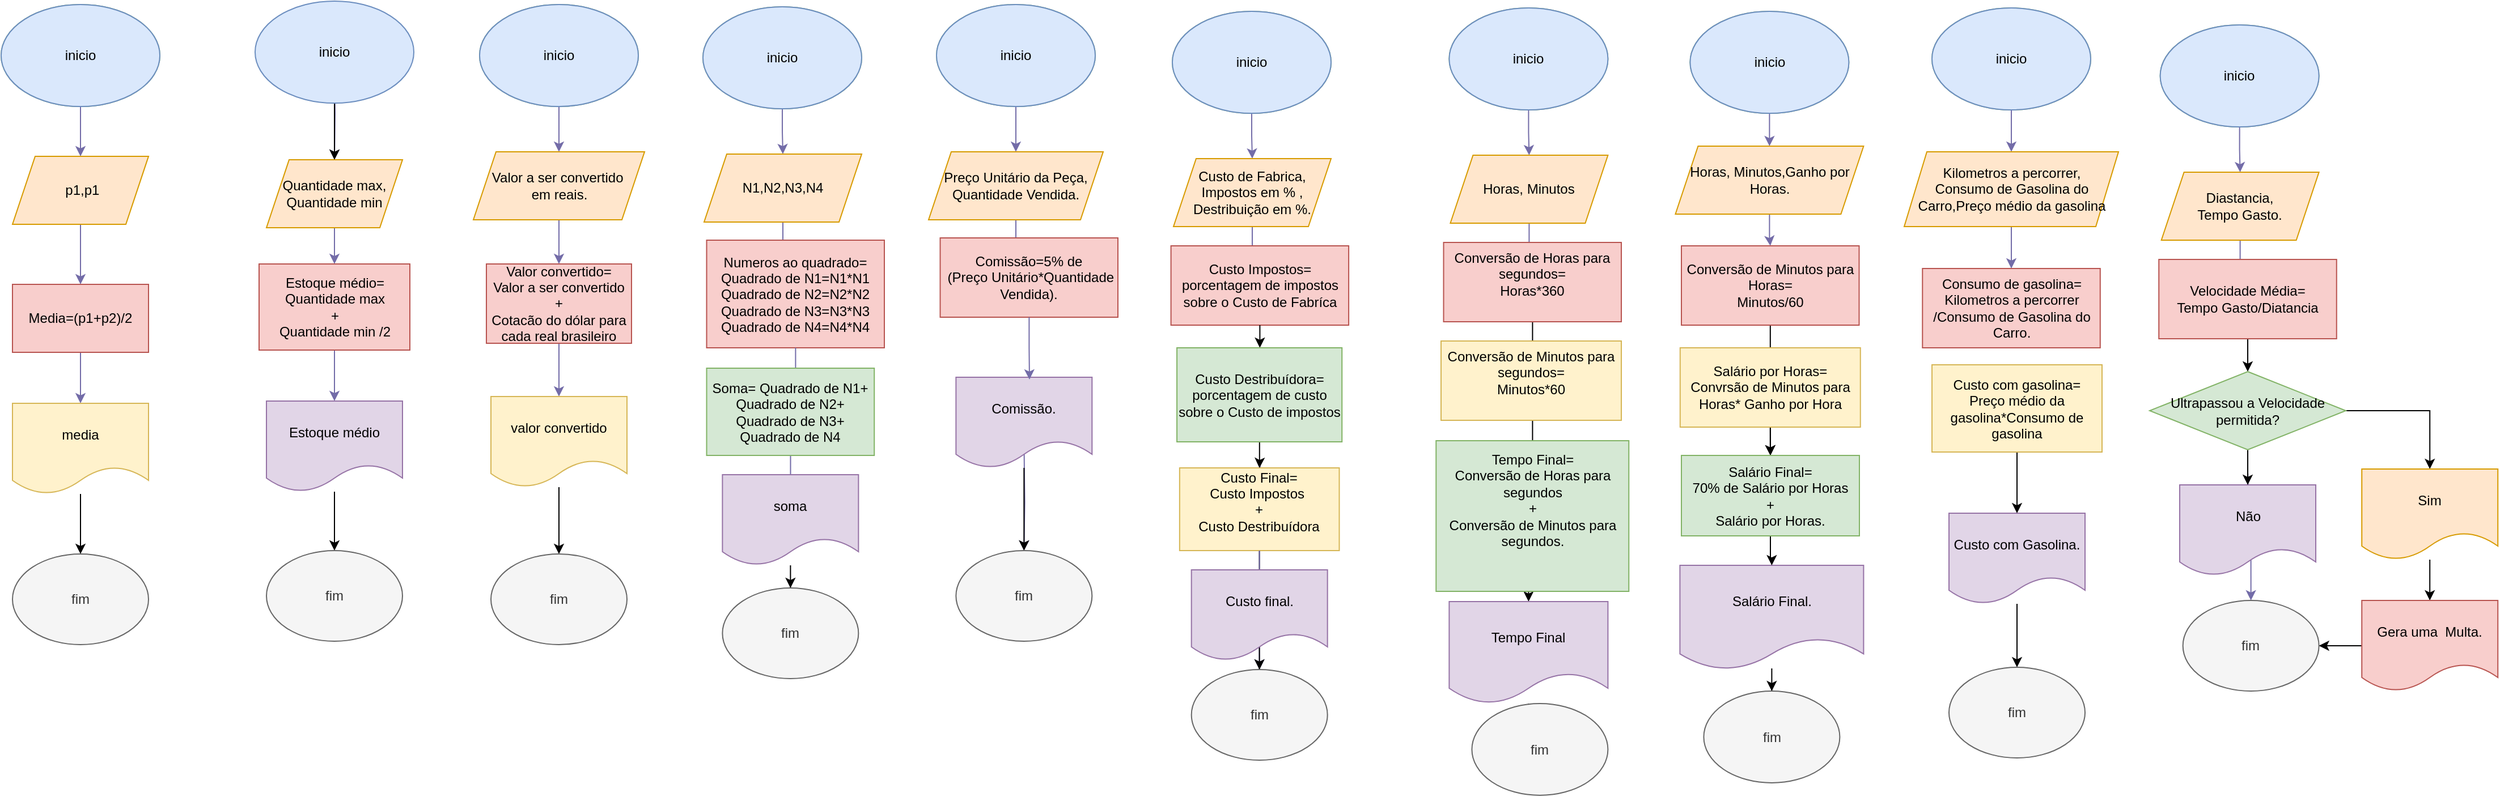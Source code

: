 <mxfile version="24.1.0" type="google">
  <diagram name="Página-1" id="1CRELN7Uxz6q2GeiirB3">
    <mxGraphModel grid="0" page="1" gridSize="10" guides="1" tooltips="1" connect="1" arrows="1" fold="1" pageScale="1" pageWidth="100000" pageHeight="100000" math="0" shadow="0">
      <root>
        <mxCell id="0" />
        <mxCell id="1" parent="0" />
        <mxCell id="zf7hPty16vFjywIU-gbA-3" value="" style="edgeStyle=orthogonalEdgeStyle;rounded=0;orthogonalLoop=1;jettySize=auto;html=1;strokeColor=#736CA8;fontColor=#1A1A1A;" edge="1" parent="1" source="zf7hPty16vFjywIU-gbA-1" target="zf7hPty16vFjywIU-gbA-2">
          <mxGeometry relative="1" as="geometry" />
        </mxCell>
        <mxCell id="zf7hPty16vFjywIU-gbA-1" value="inicio" style="ellipse;whiteSpace=wrap;html=1;labelBackgroundColor=none;fillColor=#d5e8d4;strokeColor=#82b366;" vertex="1" parent="1">
          <mxGeometry x="328" y="20" width="140" height="90" as="geometry" />
        </mxCell>
        <mxCell id="zf7hPty16vFjywIU-gbA-5" value="" style="edgeStyle=orthogonalEdgeStyle;rounded=0;orthogonalLoop=1;jettySize=auto;html=1;strokeColor=#736CA8;fontColor=#1A1A1A;" edge="1" parent="1" source="zf7hPty16vFjywIU-gbA-2" target="zf7hPty16vFjywIU-gbA-4">
          <mxGeometry relative="1" as="geometry" />
        </mxCell>
        <mxCell id="zf7hPty16vFjywIU-gbA-2" value="&amp;nbsp;p1,p1" style="shape=parallelogram;perimeter=parallelogramPerimeter;whiteSpace=wrap;html=1;fixedSize=1;fillColor=#ffe6cc;strokeColor=#d79b00;labelBackgroundColor=none;" vertex="1" parent="1">
          <mxGeometry x="338" y="154" width="120" height="60" as="geometry" />
        </mxCell>
        <mxCell id="zf7hPty16vFjywIU-gbA-7" value="" style="edgeStyle=orthogonalEdgeStyle;rounded=0;orthogonalLoop=1;jettySize=auto;html=1;strokeColor=#736CA8;fontColor=#1A1A1A;" edge="1" parent="1" source="zf7hPty16vFjywIU-gbA-4" target="zf7hPty16vFjywIU-gbA-6">
          <mxGeometry relative="1" as="geometry" />
        </mxCell>
        <mxCell id="zf7hPty16vFjywIU-gbA-4" value="Media=(p1+p2)/2" style="whiteSpace=wrap;html=1;fillColor=#f8cecc;strokeColor=#b85450;labelBackgroundColor=none;" vertex="1" parent="1">
          <mxGeometry x="338" y="267" width="120" height="60" as="geometry" />
        </mxCell>
        <mxCell id="N599wtPpeBLhAkt3EsTT-13" value="" style="edgeStyle=orthogonalEdgeStyle;rounded=0;orthogonalLoop=1;jettySize=auto;html=1;" edge="1" parent="1" source="zf7hPty16vFjywIU-gbA-6" target="N599wtPpeBLhAkt3EsTT-11">
          <mxGeometry relative="1" as="geometry" />
        </mxCell>
        <mxCell id="zf7hPty16vFjywIU-gbA-6" value="media" style="shape=document;whiteSpace=wrap;html=1;boundedLbl=1;fillColor=#fff2cc;strokeColor=#d6b656;labelBackgroundColor=none;" vertex="1" parent="1">
          <mxGeometry x="338" y="372" width="120" height="80" as="geometry" />
        </mxCell>
        <mxCell id="N599wtPpeBLhAkt3EsTT-8" value="inicio" style="ellipse;whiteSpace=wrap;html=1;labelBackgroundColor=none;fillColor=#dae8fc;strokeColor=#6c8ebf;" vertex="1" parent="1">
          <mxGeometry x="328" y="20" width="140" height="90" as="geometry" />
        </mxCell>
        <mxCell id="N599wtPpeBLhAkt3EsTT-2" value="" style="edgeStyle=orthogonalEdgeStyle;rounded=0;orthogonalLoop=1;jettySize=auto;html=1;strokeColor=#736CA8;fontColor=#1A1A1A;" edge="1" parent="1" target="N599wtPpeBLhAkt3EsTT-4">
          <mxGeometry relative="1" as="geometry">
            <mxPoint x="622" y="74" as="sourcePoint" />
          </mxGeometry>
        </mxCell>
        <mxCell id="N599wtPpeBLhAkt3EsTT-3" value="" style="edgeStyle=orthogonalEdgeStyle;rounded=0;orthogonalLoop=1;jettySize=auto;html=1;strokeColor=#736CA8;fontColor=#1A1A1A;" edge="1" parent="1" source="N599wtPpeBLhAkt3EsTT-4" target="N599wtPpeBLhAkt3EsTT-6">
          <mxGeometry relative="1" as="geometry" />
        </mxCell>
        <mxCell id="N599wtPpeBLhAkt3EsTT-4" value="Quantidade max,&lt;div&gt;Quantidade min&lt;/div&gt;" style="shape=parallelogram;perimeter=parallelogramPerimeter;whiteSpace=wrap;html=1;fixedSize=1;fillColor=#ffe6cc;strokeColor=#d79b00;labelBackgroundColor=none;" vertex="1" parent="1">
          <mxGeometry x="562" y="157" width="120" height="60" as="geometry" />
        </mxCell>
        <mxCell id="N599wtPpeBLhAkt3EsTT-5" value="" style="edgeStyle=orthogonalEdgeStyle;rounded=0;orthogonalLoop=1;jettySize=auto;html=1;strokeColor=#736CA8;fontColor=#1A1A1A;" edge="1" parent="1" source="N599wtPpeBLhAkt3EsTT-6" target="N599wtPpeBLhAkt3EsTT-7">
          <mxGeometry relative="1" as="geometry" />
        </mxCell>
        <mxCell id="N599wtPpeBLhAkt3EsTT-6" value="Estoque médio= Quantidade max&lt;div&gt;+&lt;/div&gt;&lt;div&gt;Quantidade min /2&lt;/div&gt;" style="whiteSpace=wrap;html=1;fillColor=#f8cecc;strokeColor=#b85450;labelBackgroundColor=none;" vertex="1" parent="1">
          <mxGeometry x="555.5" y="249" width="133" height="76" as="geometry" />
        </mxCell>
        <mxCell id="N599wtPpeBLhAkt3EsTT-15" value="" style="edgeStyle=orthogonalEdgeStyle;rounded=0;orthogonalLoop=1;jettySize=auto;html=1;" edge="1" parent="1" source="N599wtPpeBLhAkt3EsTT-7" target="N599wtPpeBLhAkt3EsTT-14">
          <mxGeometry relative="1" as="geometry" />
        </mxCell>
        <mxCell id="N599wtPpeBLhAkt3EsTT-7" value="Estoque médio" style="shape=document;whiteSpace=wrap;html=1;boundedLbl=1;fillColor=#e1d5e7;strokeColor=#9673a6;labelBackgroundColor=none;" vertex="1" parent="1">
          <mxGeometry x="562" y="370" width="120" height="80" as="geometry" />
        </mxCell>
        <mxCell id="N599wtPpeBLhAkt3EsTT-10" value="" style="edgeStyle=orthogonalEdgeStyle;rounded=0;orthogonalLoop=1;jettySize=auto;html=1;" edge="1" parent="1" source="N599wtPpeBLhAkt3EsTT-9" target="N599wtPpeBLhAkt3EsTT-4">
          <mxGeometry relative="1" as="geometry" />
        </mxCell>
        <mxCell id="N599wtPpeBLhAkt3EsTT-9" value="inicio" style="ellipse;whiteSpace=wrap;html=1;labelBackgroundColor=none;fillColor=#dae8fc;strokeColor=#6c8ebf;" vertex="1" parent="1">
          <mxGeometry x="552" y="17" width="140" height="90" as="geometry" />
        </mxCell>
        <mxCell id="N599wtPpeBLhAkt3EsTT-11" value="fim" style="ellipse;whiteSpace=wrap;html=1;fillColor=#f5f5f5;fontColor=#333333;strokeColor=#666666;" vertex="1" parent="1">
          <mxGeometry x="338" y="505" width="120" height="80" as="geometry" />
        </mxCell>
        <mxCell id="N599wtPpeBLhAkt3EsTT-14" value="fim" style="ellipse;whiteSpace=wrap;html=1;fillColor=#f5f5f5;strokeColor=#666666;fontColor=#333333;" vertex="1" parent="1">
          <mxGeometry x="562" y="502" width="120" height="80" as="geometry" />
        </mxCell>
        <mxCell id="N599wtPpeBLhAkt3EsTT-16" value="" style="edgeStyle=orthogonalEdgeStyle;rounded=0;orthogonalLoop=1;jettySize=auto;html=1;strokeColor=#736CA8;fontColor=#1A1A1A;" edge="1" parent="1" source="N599wtPpeBLhAkt3EsTT-17" target="N599wtPpeBLhAkt3EsTT-19">
          <mxGeometry relative="1" as="geometry" />
        </mxCell>
        <mxCell id="N599wtPpeBLhAkt3EsTT-17" value="inicio" style="ellipse;whiteSpace=wrap;html=1;labelBackgroundColor=none;fillColor=#d5e8d4;strokeColor=#82b366;" vertex="1" parent="1">
          <mxGeometry x="750" y="20" width="140" height="90" as="geometry" />
        </mxCell>
        <mxCell id="N599wtPpeBLhAkt3EsTT-18" value="" style="edgeStyle=orthogonalEdgeStyle;rounded=0;orthogonalLoop=1;jettySize=auto;html=1;strokeColor=#736CA8;fontColor=#1A1A1A;" edge="1" parent="1" source="N599wtPpeBLhAkt3EsTT-19" target="N599wtPpeBLhAkt3EsTT-21">
          <mxGeometry relative="1" as="geometry" />
        </mxCell>
        <mxCell id="N599wtPpeBLhAkt3EsTT-19" value="Valor a ser convertido&amp;nbsp;&lt;div&gt;em reais.&lt;/div&gt;" style="shape=parallelogram;perimeter=parallelogramPerimeter;whiteSpace=wrap;html=1;fixedSize=1;fillColor=#ffe6cc;strokeColor=#d79b00;labelBackgroundColor=none;" vertex="1" parent="1">
          <mxGeometry x="744.5" y="150" width="151" height="60" as="geometry" />
        </mxCell>
        <mxCell id="N599wtPpeBLhAkt3EsTT-20" value="" style="edgeStyle=orthogonalEdgeStyle;rounded=0;orthogonalLoop=1;jettySize=auto;html=1;strokeColor=#736CA8;fontColor=#1A1A1A;" edge="1" parent="1" source="N599wtPpeBLhAkt3EsTT-21" target="N599wtPpeBLhAkt3EsTT-23">
          <mxGeometry relative="1" as="geometry" />
        </mxCell>
        <mxCell id="N599wtPpeBLhAkt3EsTT-21" value="Valor convertido=&lt;div&gt;Valor a ser convertido&lt;div&gt;&lt;span style=&quot;background-color: initial;&quot;&gt;+&lt;/span&gt;&lt;/div&gt;&lt;div&gt;&lt;span style=&quot;background-color: initial;&quot;&gt;Cotacão do dólar para cada real brasileiro&lt;/span&gt;&lt;br&gt;&lt;/div&gt;&lt;/div&gt;" style="whiteSpace=wrap;html=1;fillColor=#f8cecc;strokeColor=#b85450;labelBackgroundColor=none;" vertex="1" parent="1">
          <mxGeometry x="756" y="249" width="128" height="70" as="geometry" />
        </mxCell>
        <mxCell id="N599wtPpeBLhAkt3EsTT-22" value="" style="edgeStyle=orthogonalEdgeStyle;rounded=0;orthogonalLoop=1;jettySize=auto;html=1;" edge="1" parent="1" source="N599wtPpeBLhAkt3EsTT-23" target="N599wtPpeBLhAkt3EsTT-25">
          <mxGeometry relative="1" as="geometry" />
        </mxCell>
        <mxCell id="N599wtPpeBLhAkt3EsTT-23" value="valor convertido" style="shape=document;whiteSpace=wrap;html=1;boundedLbl=1;fillColor=#fff2cc;strokeColor=#d6b656;labelBackgroundColor=none;" vertex="1" parent="1">
          <mxGeometry x="760" y="366" width="120" height="80" as="geometry" />
        </mxCell>
        <mxCell id="N599wtPpeBLhAkt3EsTT-24" value="inicio" style="ellipse;whiteSpace=wrap;html=1;labelBackgroundColor=none;fillColor=#dae8fc;strokeColor=#6c8ebf;" vertex="1" parent="1">
          <mxGeometry x="750" y="20" width="140" height="90" as="geometry" />
        </mxCell>
        <mxCell id="N599wtPpeBLhAkt3EsTT-25" value="fim" style="ellipse;whiteSpace=wrap;html=1;fillColor=#f5f5f5;fontColor=#333333;strokeColor=#666666;" vertex="1" parent="1">
          <mxGeometry x="760" y="505" width="120" height="80" as="geometry" />
        </mxCell>
        <mxCell id="jn99cZIXYW1uVO6DHvPd-1" style="edgeStyle=orthogonalEdgeStyle;rounded=0;orthogonalLoop=1;jettySize=auto;html=1;exitX=0.5;exitY=1;exitDx=0;exitDy=0;" edge="1" parent="1" source="N599wtPpeBLhAkt3EsTT-6" target="N599wtPpeBLhAkt3EsTT-6">
          <mxGeometry relative="1" as="geometry" />
        </mxCell>
        <mxCell id="jn99cZIXYW1uVO6DHvPd-2" value="" style="edgeStyle=orthogonalEdgeStyle;rounded=0;orthogonalLoop=1;jettySize=auto;html=1;strokeColor=#736CA8;fontColor=#1A1A1A;" edge="1" parent="1" source="jn99cZIXYW1uVO6DHvPd-3" target="jn99cZIXYW1uVO6DHvPd-5">
          <mxGeometry relative="1" as="geometry" />
        </mxCell>
        <mxCell id="jn99cZIXYW1uVO6DHvPd-3" value="inicio" style="ellipse;whiteSpace=wrap;html=1;labelBackgroundColor=none;fillColor=#d5e8d4;strokeColor=#82b366;" vertex="1" parent="1">
          <mxGeometry x="947" y="22" width="140" height="90" as="geometry" />
        </mxCell>
        <mxCell id="jn99cZIXYW1uVO6DHvPd-4" value="" style="edgeStyle=orthogonalEdgeStyle;rounded=0;orthogonalLoop=1;jettySize=auto;html=1;strokeColor=#736CA8;fontColor=#1A1A1A;" edge="1" parent="1" source="jn99cZIXYW1uVO6DHvPd-5" target="jn99cZIXYW1uVO6DHvPd-7">
          <mxGeometry relative="1" as="geometry" />
        </mxCell>
        <mxCell id="jn99cZIXYW1uVO6DHvPd-5" value="N1,N2,N3,N4" style="shape=parallelogram;perimeter=parallelogramPerimeter;whiteSpace=wrap;html=1;fixedSize=1;fillColor=#ffe6cc;strokeColor=#d79b00;labelBackgroundColor=none;" vertex="1" parent="1">
          <mxGeometry x="948" y="152" width="139" height="60" as="geometry" />
        </mxCell>
        <mxCell id="jn99cZIXYW1uVO6DHvPd-6" value="" style="edgeStyle=orthogonalEdgeStyle;rounded=0;orthogonalLoop=1;jettySize=auto;html=1;strokeColor=#736CA8;fontColor=#1A1A1A;" edge="1" parent="1" source="jn99cZIXYW1uVO6DHvPd-12" target="jn99cZIXYW1uVO6DHvPd-9">
          <mxGeometry relative="1" as="geometry" />
        </mxCell>
        <mxCell id="jn99cZIXYW1uVO6DHvPd-7" value="&lt;div&gt;Numeros ao quadrado=&lt;/div&gt;Quadrado de N1=N1*N1&lt;div&gt;Quadrado de N2=N2*N2&lt;/div&gt;&lt;div&gt;Quadrado de N3=N3*N3&lt;/div&gt;&lt;div&gt;Quadrado de N4=N4*N4&lt;/div&gt;" style="whiteSpace=wrap;html=1;fillColor=#f8cecc;strokeColor=#b85450;labelBackgroundColor=none;" vertex="1" parent="1">
          <mxGeometry x="950.25" y="228" width="156.75" height="95" as="geometry" />
        </mxCell>
        <mxCell id="jn99cZIXYW1uVO6DHvPd-8" value="" style="edgeStyle=orthogonalEdgeStyle;rounded=0;orthogonalLoop=1;jettySize=auto;html=1;" edge="1" parent="1" source="jn99cZIXYW1uVO6DHvPd-9" target="jn99cZIXYW1uVO6DHvPd-11">
          <mxGeometry relative="1" as="geometry" />
        </mxCell>
        <mxCell id="jn99cZIXYW1uVO6DHvPd-9" value="soma" style="shape=document;whiteSpace=wrap;html=1;boundedLbl=1;fillColor=#e1d5e7;strokeColor=#9673a6;labelBackgroundColor=none;" vertex="1" parent="1">
          <mxGeometry x="964.19" y="435" width="120" height="80" as="geometry" />
        </mxCell>
        <mxCell id="jn99cZIXYW1uVO6DHvPd-10" value="inicio" style="ellipse;whiteSpace=wrap;html=1;labelBackgroundColor=none;fillColor=#dae8fc;strokeColor=#6c8ebf;" vertex="1" parent="1">
          <mxGeometry x="947" y="22" width="140" height="90" as="geometry" />
        </mxCell>
        <mxCell id="jn99cZIXYW1uVO6DHvPd-11" value="fim" style="ellipse;whiteSpace=wrap;html=1;fillColor=#f5f5f5;fontColor=#333333;strokeColor=#666666;" vertex="1" parent="1">
          <mxGeometry x="964.19" y="535" width="120" height="80" as="geometry" />
        </mxCell>
        <mxCell id="jn99cZIXYW1uVO6DHvPd-13" value="" style="edgeStyle=orthogonalEdgeStyle;rounded=0;orthogonalLoop=1;jettySize=auto;html=1;strokeColor=#736CA8;fontColor=#1A1A1A;" edge="1" parent="1" source="jn99cZIXYW1uVO6DHvPd-7" target="jn99cZIXYW1uVO6DHvPd-12">
          <mxGeometry relative="1" as="geometry">
            <mxPoint x="1017" y="293" as="sourcePoint" />
            <mxPoint x="1018" y="413" as="targetPoint" />
          </mxGeometry>
        </mxCell>
        <mxCell id="jn99cZIXYW1uVO6DHvPd-12" value="Soma= Quadrado de N1+&lt;div&gt;Quadrado de&lt;span style=&quot;background-color: initial;&quot;&gt;&amp;nbsp;N2+&lt;/span&gt;&lt;div&gt;Quadrado de N3&lt;span style=&quot;background-color: initial;&quot;&gt;+&lt;/span&gt;&lt;/div&gt;&lt;div&gt;&lt;span style=&quot;background-color: initial;&quot;&gt;Quadrado de N4&lt;/span&gt;&lt;/div&gt;&lt;/div&gt;" style="rounded=0;whiteSpace=wrap;html=1;fillColor=#d5e8d4;strokeColor=#82b366;" vertex="1" parent="1">
          <mxGeometry x="950.25" y="341" width="147.87" height="77" as="geometry" />
        </mxCell>
        <mxCell id="pisQhyvPybvzx7XPCL8M-1" value="" style="edgeStyle=orthogonalEdgeStyle;rounded=0;orthogonalLoop=1;jettySize=auto;html=1;strokeColor=#736CA8;fontColor=#1A1A1A;" edge="1" parent="1" source="pisQhyvPybvzx7XPCL8M-2" target="pisQhyvPybvzx7XPCL8M-4">
          <mxGeometry relative="1" as="geometry" />
        </mxCell>
        <mxCell id="pisQhyvPybvzx7XPCL8M-2" value="inicio" style="ellipse;whiteSpace=wrap;html=1;labelBackgroundColor=none;fillColor=#d5e8d4;strokeColor=#82b366;" vertex="1" parent="1">
          <mxGeometry x="1153" y="20" width="140" height="90" as="geometry" />
        </mxCell>
        <mxCell id="pisQhyvPybvzx7XPCL8M-3" value="" style="edgeStyle=orthogonalEdgeStyle;rounded=0;orthogonalLoop=1;jettySize=auto;html=1;strokeColor=#736CA8;fontColor=#1A1A1A;" edge="1" parent="1" source="pisQhyvPybvzx7XPCL8M-4" target="pisQhyvPybvzx7XPCL8M-6">
          <mxGeometry relative="1" as="geometry" />
        </mxCell>
        <mxCell id="pisQhyvPybvzx7XPCL8M-4" value="Preço Unitário da Peça,&lt;div&gt;Quantidade Vendida.&lt;/div&gt;" style="shape=parallelogram;perimeter=parallelogramPerimeter;whiteSpace=wrap;html=1;fixedSize=1;fillColor=#ffe6cc;strokeColor=#d79b00;labelBackgroundColor=none;" vertex="1" parent="1">
          <mxGeometry x="1146" y="150" width="154" height="60" as="geometry" />
        </mxCell>
        <mxCell id="pisQhyvPybvzx7XPCL8M-5" value="" style="edgeStyle=orthogonalEdgeStyle;rounded=0;orthogonalLoop=1;jettySize=auto;html=1;strokeColor=#736CA8;fontColor=#1A1A1A;" edge="1" parent="1" target="pisQhyvPybvzx7XPCL8M-10">
          <mxGeometry relative="1" as="geometry">
            <mxPoint x="1230.3" y="416" as="sourcePoint" />
          </mxGeometry>
        </mxCell>
        <mxCell id="pisQhyvPybvzx7XPCL8M-6" value="Comissão=5% de&lt;div&gt;&amp;nbsp;(Preço Unitário*Quantidade Vendida).&lt;/div&gt;" style="whiteSpace=wrap;html=1;fillColor=#f8cecc;strokeColor=#b85450;labelBackgroundColor=none;" vertex="1" parent="1">
          <mxGeometry x="1156.25" y="226" width="156.75" height="70" as="geometry" />
        </mxCell>
        <mxCell id="pisQhyvPybvzx7XPCL8M-7" value="" style="edgeStyle=orthogonalEdgeStyle;rounded=0;orthogonalLoop=1;jettySize=auto;html=1;" edge="1" parent="1" source="pisQhyvPybvzx7XPCL8M-8" target="pisQhyvPybvzx7XPCL8M-10">
          <mxGeometry relative="1" as="geometry" />
        </mxCell>
        <mxCell id="pisQhyvPybvzx7XPCL8M-8" value="Comissão." style="shape=document;whiteSpace=wrap;html=1;boundedLbl=1;fillColor=#e1d5e7;strokeColor=#9673a6;labelBackgroundColor=none;" vertex="1" parent="1">
          <mxGeometry x="1170.18" y="349" width="120" height="80" as="geometry" />
        </mxCell>
        <mxCell id="pisQhyvPybvzx7XPCL8M-9" value="inicio" style="ellipse;whiteSpace=wrap;html=1;labelBackgroundColor=none;fillColor=#dae8fc;strokeColor=#6c8ebf;" vertex="1" parent="1">
          <mxGeometry x="1153" y="20" width="140" height="90" as="geometry" />
        </mxCell>
        <mxCell id="pisQhyvPybvzx7XPCL8M-10" value="fim" style="ellipse;whiteSpace=wrap;html=1;fillColor=#f5f5f5;fontColor=#333333;strokeColor=#666666;" vertex="1" parent="1">
          <mxGeometry x="1170.18" y="502" width="120" height="80" as="geometry" />
        </mxCell>
        <mxCell id="pisQhyvPybvzx7XPCL8M-11" value="" style="edgeStyle=orthogonalEdgeStyle;rounded=0;orthogonalLoop=1;jettySize=auto;html=1;strokeColor=#736CA8;fontColor=#1A1A1A;" edge="1" parent="1" source="pisQhyvPybvzx7XPCL8M-6">
          <mxGeometry relative="1" as="geometry">
            <mxPoint x="1223" y="291" as="sourcePoint" />
            <mxPoint x="1235" y="351" as="targetPoint" />
          </mxGeometry>
        </mxCell>
        <mxCell id="pisQhyvPybvzx7XPCL8M-13" value="" style="edgeStyle=orthogonalEdgeStyle;rounded=0;orthogonalLoop=1;jettySize=auto;html=1;strokeColor=#736CA8;fontColor=#1A1A1A;" edge="1" parent="1" source="pisQhyvPybvzx7XPCL8M-14" target="pisQhyvPybvzx7XPCL8M-16">
          <mxGeometry relative="1" as="geometry" />
        </mxCell>
        <mxCell id="pisQhyvPybvzx7XPCL8M-14" value="inicio" style="ellipse;whiteSpace=wrap;html=1;labelBackgroundColor=none;fillColor=#d5e8d4;strokeColor=#82b366;" vertex="1" parent="1">
          <mxGeometry x="1361" y="26" width="140" height="90" as="geometry" />
        </mxCell>
        <mxCell id="pisQhyvPybvzx7XPCL8M-15" value="" style="edgeStyle=orthogonalEdgeStyle;rounded=0;orthogonalLoop=1;jettySize=auto;html=1;strokeColor=#736CA8;fontColor=#1A1A1A;" edge="1" parent="1" source="pisQhyvPybvzx7XPCL8M-16" target="pisQhyvPybvzx7XPCL8M-18">
          <mxGeometry relative="1" as="geometry" />
        </mxCell>
        <mxCell id="pisQhyvPybvzx7XPCL8M-16" value="Custo de Fabrica,&lt;div&gt;Impostos em % ,&lt;/div&gt;&lt;div&gt;Destribuição em %.&lt;/div&gt;" style="shape=parallelogram;perimeter=parallelogramPerimeter;whiteSpace=wrap;html=1;fixedSize=1;fillColor=#ffe6cc;strokeColor=#d79b00;labelBackgroundColor=none;" vertex="1" parent="1">
          <mxGeometry x="1362" y="156" width="139" height="60" as="geometry" />
        </mxCell>
        <mxCell id="pisQhyvPybvzx7XPCL8M-17" value="" style="edgeStyle=orthogonalEdgeStyle;rounded=0;orthogonalLoop=1;jettySize=auto;html=1;strokeColor=#736CA8;fontColor=#1A1A1A;" edge="1" parent="1" target="pisQhyvPybvzx7XPCL8M-22" source="pisQhyvPybvzx7XPCL8M-20">
          <mxGeometry relative="1" as="geometry">
            <mxPoint x="1438.3" y="422" as="sourcePoint" />
          </mxGeometry>
        </mxCell>
        <mxCell id="pisQhyvPybvzx7XPCL8M-26" value="" style="edgeStyle=orthogonalEdgeStyle;rounded=0;orthogonalLoop=1;jettySize=auto;html=1;" edge="1" parent="1" source="84tMxBqttYP3gLYf2ftR-39" target="pisQhyvPybvzx7XPCL8M-20">
          <mxGeometry relative="1" as="geometry" />
        </mxCell>
        <mxCell id="pisQhyvPybvzx7XPCL8M-18" value="Custo Impostos=&lt;div&gt;porcentagem de impostos sobre o Custo de Fabríca&lt;/div&gt;" style="whiteSpace=wrap;html=1;fillColor=#f8cecc;strokeColor=#b85450;labelBackgroundColor=none;" vertex="1" parent="1">
          <mxGeometry x="1359.8" y="233" width="156.75" height="70" as="geometry" />
        </mxCell>
        <mxCell id="pisQhyvPybvzx7XPCL8M-19" value="" style="edgeStyle=orthogonalEdgeStyle;rounded=0;orthogonalLoop=1;jettySize=auto;html=1;" edge="1" parent="1" source="pisQhyvPybvzx7XPCL8M-20" target="pisQhyvPybvzx7XPCL8M-22">
          <mxGeometry relative="1" as="geometry" />
        </mxCell>
        <mxCell id="pisQhyvPybvzx7XPCL8M-21" value="inicio" style="ellipse;whiteSpace=wrap;html=1;labelBackgroundColor=none;fillColor=#dae8fc;strokeColor=#6c8ebf;" vertex="1" parent="1">
          <mxGeometry x="1361" y="26" width="140" height="90" as="geometry" />
        </mxCell>
        <mxCell id="pisQhyvPybvzx7XPCL8M-22" value="fim" style="ellipse;whiteSpace=wrap;html=1;fillColor=#f5f5f5;fontColor=#333333;strokeColor=#666666;" vertex="1" parent="1">
          <mxGeometry x="1377.84" y="607" width="120" height="80" as="geometry" />
        </mxCell>
        <mxCell id="pisQhyvPybvzx7XPCL8M-38" value="" style="edgeStyle=orthogonalEdgeStyle;rounded=0;orthogonalLoop=1;jettySize=auto;html=1;strokeColor=#736CA8;fontColor=#1A1A1A;" edge="1" parent="1" source="pisQhyvPybvzx7XPCL8M-39" target="pisQhyvPybvzx7XPCL8M-41">
          <mxGeometry relative="1" as="geometry" />
        </mxCell>
        <mxCell id="pisQhyvPybvzx7XPCL8M-39" value="inicio" style="ellipse;whiteSpace=wrap;html=1;labelBackgroundColor=none;fillColor=#d5e8d4;strokeColor=#82b366;" vertex="1" parent="1">
          <mxGeometry x="1605.2" y="23" width="140" height="90" as="geometry" />
        </mxCell>
        <mxCell id="pisQhyvPybvzx7XPCL8M-40" value="" style="edgeStyle=orthogonalEdgeStyle;rounded=0;orthogonalLoop=1;jettySize=auto;html=1;strokeColor=#736CA8;fontColor=#1A1A1A;" edge="1" parent="1" source="pisQhyvPybvzx7XPCL8M-41" target="pisQhyvPybvzx7XPCL8M-44">
          <mxGeometry relative="1" as="geometry" />
        </mxCell>
        <mxCell id="pisQhyvPybvzx7XPCL8M-41" value="Horas, Minutos" style="shape=parallelogram;perimeter=parallelogramPerimeter;whiteSpace=wrap;html=1;fixedSize=1;fillColor=#ffe6cc;strokeColor=#d79b00;labelBackgroundColor=none;" vertex="1" parent="1">
          <mxGeometry x="1606.2" y="153" width="139" height="60" as="geometry" />
        </mxCell>
        <mxCell id="pisQhyvPybvzx7XPCL8M-43" value="" style="edgeStyle=orthogonalEdgeStyle;rounded=0;orthogonalLoop=1;jettySize=auto;html=1;" edge="1" parent="1" source="pisQhyvPybvzx7XPCL8M-44" target="pisQhyvPybvzx7XPCL8M-48">
          <mxGeometry relative="1" as="geometry" />
        </mxCell>
        <mxCell id="pisQhyvPybvzx7XPCL8M-44" value="Conversão de Horas para segundos=&lt;div&gt;Horas*360&lt;br&gt;&lt;div&gt;&lt;br&gt;&lt;/div&gt;&lt;/div&gt;" style="whiteSpace=wrap;html=1;fillColor=#f8cecc;strokeColor=#b85450;labelBackgroundColor=none;" vertex="1" parent="1">
          <mxGeometry x="1600.25" y="230" width="156.75" height="70" as="geometry" />
        </mxCell>
        <mxCell id="pisQhyvPybvzx7XPCL8M-45" value="" style="edgeStyle=orthogonalEdgeStyle;rounded=0;orthogonalLoop=1;jettySize=auto;html=1;" edge="1" parent="1" source="pisQhyvPybvzx7XPCL8M-48" target="pisQhyvPybvzx7XPCL8M-47">
          <mxGeometry relative="1" as="geometry" />
        </mxCell>
        <mxCell id="pisQhyvPybvzx7XPCL8M-46" value="inicio" style="ellipse;whiteSpace=wrap;html=1;labelBackgroundColor=none;fillColor=#dae8fc;strokeColor=#6c8ebf;" vertex="1" parent="1">
          <mxGeometry x="1605.2" y="23" width="140" height="90" as="geometry" />
        </mxCell>
        <mxCell id="pisQhyvPybvzx7XPCL8M-47" value="fim" style="ellipse;whiteSpace=wrap;html=1;fillColor=#f5f5f5;fontColor=#333333;strokeColor=#666666;" vertex="1" parent="1">
          <mxGeometry x="1625.2" y="637" width="120" height="81" as="geometry" />
        </mxCell>
        <mxCell id="pisQhyvPybvzx7XPCL8M-48" value="Tempo Final" style="shape=document;whiteSpace=wrap;html=1;boundedLbl=1;fillColor=#e1d5e7;strokeColor=#9673a6;labelBackgroundColor=none;" vertex="1" parent="1">
          <mxGeometry x="1605.2" y="547" width="140" height="90" as="geometry" />
        </mxCell>
        <mxCell id="pisQhyvPybvzx7XPCL8M-49" value="Conversão de Minutos para segundos=&lt;div&gt;Minutos*60&lt;br&gt;&lt;div&gt;&lt;br&gt;&lt;/div&gt;&lt;/div&gt;" style="rounded=0;whiteSpace=wrap;html=1;fillColor=#fff2cc;strokeColor=#d6b656;" vertex="1" parent="1">
          <mxGeometry x="1598" y="317" width="159" height="70" as="geometry" />
        </mxCell>
        <mxCell id="84tMxBqttYP3gLYf2ftR-1" value="" style="edgeStyle=orthogonalEdgeStyle;rounded=0;orthogonalLoop=1;jettySize=auto;html=1;strokeColor=#736CA8;fontColor=#1A1A1A;" edge="1" parent="1" source="84tMxBqttYP3gLYf2ftR-2" target="84tMxBqttYP3gLYf2ftR-4">
          <mxGeometry relative="1" as="geometry" />
        </mxCell>
        <mxCell id="84tMxBqttYP3gLYf2ftR-2" value="inicio" style="ellipse;whiteSpace=wrap;html=1;labelBackgroundColor=none;fillColor=#d5e8d4;strokeColor=#82b366;" vertex="1" parent="1">
          <mxGeometry x="1817.7" y="26" width="140" height="90" as="geometry" />
        </mxCell>
        <mxCell id="84tMxBqttYP3gLYf2ftR-3" value="" style="edgeStyle=orthogonalEdgeStyle;rounded=0;orthogonalLoop=1;jettySize=auto;html=1;strokeColor=#736CA8;fontColor=#1A1A1A;" edge="1" parent="1" source="84tMxBqttYP3gLYf2ftR-4" target="84tMxBqttYP3gLYf2ftR-6">
          <mxGeometry relative="1" as="geometry" />
        </mxCell>
        <mxCell id="84tMxBqttYP3gLYf2ftR-4" value="Horas, Minutos,Ganho por Horas." style="shape=parallelogram;perimeter=parallelogramPerimeter;whiteSpace=wrap;html=1;fixedSize=1;fillColor=#ffe6cc;strokeColor=#d79b00;labelBackgroundColor=none;" vertex="1" parent="1">
          <mxGeometry x="1804.7" y="145" width="166" height="60" as="geometry" />
        </mxCell>
        <mxCell id="84tMxBqttYP3gLYf2ftR-18" value="" style="edgeStyle=orthogonalEdgeStyle;rounded=0;orthogonalLoop=1;jettySize=auto;html=1;" edge="1" parent="1" source="84tMxBqttYP3gLYf2ftR-6" target="84tMxBqttYP3gLYf2ftR-12">
          <mxGeometry relative="1" as="geometry" />
        </mxCell>
        <mxCell id="84tMxBqttYP3gLYf2ftR-6" value="Conversão de Minutos para&lt;div&gt;&lt;div&gt;Horas=&lt;/div&gt;&lt;/div&gt;&lt;div&gt;Minutos/60&lt;/div&gt;" style="whiteSpace=wrap;html=1;fillColor=#f8cecc;strokeColor=#b85450;labelBackgroundColor=none;" vertex="1" parent="1">
          <mxGeometry x="1810" y="233" width="156.75" height="70" as="geometry" />
        </mxCell>
        <mxCell id="84tMxBqttYP3gLYf2ftR-7" value="" style="edgeStyle=orthogonalEdgeStyle;rounded=0;orthogonalLoop=1;jettySize=auto;html=1;" edge="1" parent="1" source="84tMxBqttYP3gLYf2ftR-10" target="84tMxBqttYP3gLYf2ftR-9">
          <mxGeometry relative="1" as="geometry" />
        </mxCell>
        <mxCell id="84tMxBqttYP3gLYf2ftR-8" value="inicio" style="ellipse;whiteSpace=wrap;html=1;labelBackgroundColor=none;fillColor=#dae8fc;strokeColor=#6c8ebf;" vertex="1" parent="1">
          <mxGeometry x="1817.7" y="26" width="140" height="90" as="geometry" />
        </mxCell>
        <mxCell id="84tMxBqttYP3gLYf2ftR-9" value="fim" style="ellipse;whiteSpace=wrap;html=1;fillColor=#f5f5f5;fontColor=#333333;strokeColor=#666666;" vertex="1" parent="1">
          <mxGeometry x="1829.7" y="626" width="120" height="81" as="geometry" />
        </mxCell>
        <mxCell id="84tMxBqttYP3gLYf2ftR-10" value="Salário Final." style="shape=document;whiteSpace=wrap;html=1;boundedLbl=1;fillColor=#e1d5e7;strokeColor=#9673a6;labelBackgroundColor=none;" vertex="1" parent="1">
          <mxGeometry x="1808.7" y="515" width="162" height="92" as="geometry" />
        </mxCell>
        <mxCell id="84tMxBqttYP3gLYf2ftR-13" value="" style="edgeStyle=orthogonalEdgeStyle;rounded=0;orthogonalLoop=1;jettySize=auto;html=1;" edge="1" parent="1" source="84tMxBqttYP3gLYf2ftR-11" target="84tMxBqttYP3gLYf2ftR-12">
          <mxGeometry relative="1" as="geometry" />
        </mxCell>
        <mxCell id="84tMxBqttYP3gLYf2ftR-11" value="Salário por Horas=&lt;div&gt;Convrsão de Minutos para Horas* Ganho por Hora&lt;/div&gt;" style="rounded=0;whiteSpace=wrap;html=1;fillColor=#fff2cc;strokeColor=#d6b656;" vertex="1" parent="1">
          <mxGeometry x="1808.88" y="323" width="159" height="70" as="geometry" />
        </mxCell>
        <mxCell id="84tMxBqttYP3gLYf2ftR-17" value="" style="edgeStyle=orthogonalEdgeStyle;rounded=0;orthogonalLoop=1;jettySize=auto;html=1;" edge="1" parent="1" source="84tMxBqttYP3gLYf2ftR-12" target="84tMxBqttYP3gLYf2ftR-10">
          <mxGeometry relative="1" as="geometry" />
        </mxCell>
        <mxCell id="84tMxBqttYP3gLYf2ftR-12" value="Salário Final=&lt;div&gt;70% de Salário por Horas&lt;/div&gt;&lt;div&gt;+&lt;/div&gt;&lt;div&gt;Salário por Horas.&lt;/div&gt;" style="rounded=0;whiteSpace=wrap;html=1;fillColor=#d5e8d4;strokeColor=#82b366;" vertex="1" parent="1">
          <mxGeometry x="1810" y="418" width="157" height="71" as="geometry" />
        </mxCell>
        <mxCell id="84tMxBqttYP3gLYf2ftR-14" value="Tempo Final=&lt;div&gt;Conversão de Horas para segundos&lt;/div&gt;&lt;div&gt;+&lt;/div&gt;&lt;div&gt;Conversão de Minutos para segundos.&lt;div&gt;&lt;br&gt;&lt;/div&gt;&lt;div&gt;&lt;br&gt;&lt;/div&gt;&lt;/div&gt;" style="rounded=0;whiteSpace=wrap;html=1;fillColor=#d5e8d4;strokeColor=#82b366;" vertex="1" parent="1">
          <mxGeometry x="1593.63" y="405" width="170" height="133" as="geometry" />
        </mxCell>
        <mxCell id="84tMxBqttYP3gLYf2ftR-19" value="" style="edgeStyle=orthogonalEdgeStyle;rounded=0;orthogonalLoop=1;jettySize=auto;html=1;strokeColor=#736CA8;fontColor=#1A1A1A;" edge="1" parent="1" source="84tMxBqttYP3gLYf2ftR-20" target="84tMxBqttYP3gLYf2ftR-22">
          <mxGeometry relative="1" as="geometry" />
        </mxCell>
        <mxCell id="84tMxBqttYP3gLYf2ftR-20" value="inicio" style="ellipse;whiteSpace=wrap;html=1;labelBackgroundColor=none;fillColor=#d5e8d4;strokeColor=#82b366;" vertex="1" parent="1">
          <mxGeometry x="2232.32" y="38" width="140" height="90" as="geometry" />
        </mxCell>
        <mxCell id="84tMxBqttYP3gLYf2ftR-21" value="" style="edgeStyle=orthogonalEdgeStyle;rounded=0;orthogonalLoop=1;jettySize=auto;html=1;strokeColor=#736CA8;fontColor=#1A1A1A;" edge="1" parent="1" source="84tMxBqttYP3gLYf2ftR-22" target="84tMxBqttYP3gLYf2ftR-25">
          <mxGeometry relative="1" as="geometry" />
        </mxCell>
        <mxCell id="84tMxBqttYP3gLYf2ftR-22" value="Diastancia,&lt;div&gt;Tempo Gasto.&lt;/div&gt;" style="shape=parallelogram;perimeter=parallelogramPerimeter;whiteSpace=wrap;html=1;fixedSize=1;fillColor=#ffe6cc;strokeColor=#d79b00;labelBackgroundColor=none;" vertex="1" parent="1">
          <mxGeometry x="2233.32" y="168" width="139" height="60" as="geometry" />
        </mxCell>
        <mxCell id="84tMxBqttYP3gLYf2ftR-23" value="" style="edgeStyle=orthogonalEdgeStyle;rounded=0;orthogonalLoop=1;jettySize=auto;html=1;strokeColor=#736CA8;fontColor=#1A1A1A;" edge="1" parent="1" target="84tMxBqttYP3gLYf2ftR-28">
          <mxGeometry relative="1" as="geometry">
            <mxPoint x="2309.62" y="434" as="sourcePoint" />
          </mxGeometry>
        </mxCell>
        <mxCell id="84tMxBqttYP3gLYf2ftR-31" value="" style="edgeStyle=orthogonalEdgeStyle;rounded=0;orthogonalLoop=1;jettySize=auto;html=1;" edge="1" parent="1" source="84tMxBqttYP3gLYf2ftR-25" target="84tMxBqttYP3gLYf2ftR-30">
          <mxGeometry relative="1" as="geometry" />
        </mxCell>
        <mxCell id="84tMxBqttYP3gLYf2ftR-25" value="Velocidade Média=&lt;div&gt;Tempo Gasto/Diatancia&lt;/div&gt;" style="whiteSpace=wrap;html=1;fillColor=#f8cecc;strokeColor=#b85450;labelBackgroundColor=none;" vertex="1" parent="1">
          <mxGeometry x="2231.12" y="245" width="156.75" height="70" as="geometry" />
        </mxCell>
        <mxCell id="84tMxBqttYP3gLYf2ftR-27" value="inicio" style="ellipse;whiteSpace=wrap;html=1;labelBackgroundColor=none;fillColor=#dae8fc;strokeColor=#6c8ebf;" vertex="1" parent="1">
          <mxGeometry x="2232.32" y="38" width="140" height="90" as="geometry" />
        </mxCell>
        <mxCell id="84tMxBqttYP3gLYf2ftR-28" value="fim" style="ellipse;whiteSpace=wrap;html=1;fillColor=#f5f5f5;fontColor=#333333;strokeColor=#666666;" vertex="1" parent="1">
          <mxGeometry x="2252.32" y="546" width="120" height="80" as="geometry" />
        </mxCell>
        <mxCell id="84tMxBqttYP3gLYf2ftR-29" value="Não" style="shape=document;whiteSpace=wrap;html=1;boundedLbl=1;fillColor=#e1d5e7;strokeColor=#9673a6;labelBackgroundColor=none;" vertex="1" parent="1">
          <mxGeometry x="2249.5" y="444" width="120" height="80" as="geometry" />
        </mxCell>
        <mxCell id="84tMxBqttYP3gLYf2ftR-34" style="edgeStyle=orthogonalEdgeStyle;rounded=0;orthogonalLoop=1;jettySize=auto;html=1;exitX=1;exitY=0.5;exitDx=0;exitDy=0;entryX=0.5;entryY=0;entryDx=0;entryDy=0;" edge="1" parent="1" source="84tMxBqttYP3gLYf2ftR-30" target="84tMxBqttYP3gLYf2ftR-33">
          <mxGeometry relative="1" as="geometry" />
        </mxCell>
        <mxCell id="84tMxBqttYP3gLYf2ftR-61" value="" style="edgeStyle=orthogonalEdgeStyle;rounded=0;orthogonalLoop=1;jettySize=auto;html=1;" edge="1" parent="1" source="84tMxBqttYP3gLYf2ftR-30" target="84tMxBqttYP3gLYf2ftR-29">
          <mxGeometry relative="1" as="geometry" />
        </mxCell>
        <mxCell id="84tMxBqttYP3gLYf2ftR-30" value="Ultrapassou a Velocidade permitida?" style="rhombus;whiteSpace=wrap;html=1;fillColor=#d5e8d4;strokeColor=#82b366;" vertex="1" parent="1">
          <mxGeometry x="2223" y="344" width="173" height="69" as="geometry" />
        </mxCell>
        <mxCell id="84tMxBqttYP3gLYf2ftR-36" value="" style="edgeStyle=orthogonalEdgeStyle;rounded=0;orthogonalLoop=1;jettySize=auto;html=1;" edge="1" parent="1" source="84tMxBqttYP3gLYf2ftR-33" target="84tMxBqttYP3gLYf2ftR-35">
          <mxGeometry relative="1" as="geometry" />
        </mxCell>
        <mxCell id="84tMxBqttYP3gLYf2ftR-33" value="Sim" style="shape=document;whiteSpace=wrap;html=1;boundedLbl=1;fillColor=#ffe6cc;strokeColor=#d79b00;" vertex="1" parent="1">
          <mxGeometry x="2410.12" y="430" width="120" height="80" as="geometry" />
        </mxCell>
        <mxCell id="84tMxBqttYP3gLYf2ftR-37" value="" style="edgeStyle=orthogonalEdgeStyle;rounded=0;orthogonalLoop=1;jettySize=auto;html=1;" edge="1" parent="1" source="84tMxBqttYP3gLYf2ftR-35" target="84tMxBqttYP3gLYf2ftR-28">
          <mxGeometry relative="1" as="geometry" />
        </mxCell>
        <mxCell id="84tMxBqttYP3gLYf2ftR-35" value="Gera uma&amp;nbsp; Multa." style="shape=document;whiteSpace=wrap;html=1;boundedLbl=1;fillColor=#f8cecc;strokeColor=#b85450;" vertex="1" parent="1">
          <mxGeometry x="2410.12" y="546" width="120" height="80" as="geometry" />
        </mxCell>
        <mxCell id="84tMxBqttYP3gLYf2ftR-41" value="" style="edgeStyle=orthogonalEdgeStyle;rounded=0;orthogonalLoop=1;jettySize=auto;html=1;strokeColor=#736CA8;fontColor=#1A1A1A;" edge="1" parent="1" target="84tMxBqttYP3gLYf2ftR-39">
          <mxGeometry relative="1" as="geometry">
            <mxPoint x="1438.3" y="422" as="sourcePoint" />
            <mxPoint x="1438" y="566" as="targetPoint" />
          </mxGeometry>
        </mxCell>
        <mxCell id="84tMxBqttYP3gLYf2ftR-39" value="Custo Final=&lt;div&gt;Custo Impostos&amp;nbsp;&lt;/div&gt;&lt;div&gt;+&lt;/div&gt;&lt;div&gt;Custo Destribuídora&lt;/div&gt;&lt;div&gt;&lt;div&gt;&lt;br&gt;&lt;/div&gt;&lt;/div&gt;" style="rounded=0;whiteSpace=wrap;html=1;fillColor=#fff2cc;strokeColor=#d6b656;" vertex="1" parent="1">
          <mxGeometry x="1367.43" y="429" width="140.82" height="73" as="geometry" />
        </mxCell>
        <mxCell id="84tMxBqttYP3gLYf2ftR-43" value="" style="edgeStyle=orthogonalEdgeStyle;rounded=0;orthogonalLoop=1;jettySize=auto;html=1;" edge="1" parent="1" source="pisQhyvPybvzx7XPCL8M-18" target="84tMxBqttYP3gLYf2ftR-38">
          <mxGeometry relative="1" as="geometry">
            <mxPoint x="1438" y="303" as="sourcePoint" />
            <mxPoint x="1438" y="403" as="targetPoint" />
          </mxGeometry>
        </mxCell>
        <mxCell id="84tMxBqttYP3gLYf2ftR-44" value="" style="edgeStyle=orthogonalEdgeStyle;rounded=0;orthogonalLoop=1;jettySize=auto;html=1;" edge="1" parent="1" source="84tMxBqttYP3gLYf2ftR-38" target="84tMxBqttYP3gLYf2ftR-39">
          <mxGeometry relative="1" as="geometry" />
        </mxCell>
        <mxCell id="84tMxBqttYP3gLYf2ftR-38" value="Custo Destribuídora=&lt;div&gt;porcentagem de custo sobre o Custo de impostos&lt;/div&gt;" style="rounded=0;whiteSpace=wrap;html=1;fillColor=#d5e8d4;strokeColor=#82b366;" vertex="1" parent="1">
          <mxGeometry x="1365.05" y="323" width="145.57" height="83" as="geometry" />
        </mxCell>
        <mxCell id="84tMxBqttYP3gLYf2ftR-45" value="" style="edgeStyle=orthogonalEdgeStyle;rounded=0;orthogonalLoop=1;jettySize=auto;html=1;strokeColor=#736CA8;fontColor=#1A1A1A;" edge="1" parent="1" source="84tMxBqttYP3gLYf2ftR-39" target="pisQhyvPybvzx7XPCL8M-20">
          <mxGeometry relative="1" as="geometry">
            <mxPoint x="1438" y="493" as="sourcePoint" />
            <mxPoint x="1438" y="585" as="targetPoint" />
          </mxGeometry>
        </mxCell>
        <mxCell id="pisQhyvPybvzx7XPCL8M-20" value="Custo final." style="shape=document;whiteSpace=wrap;html=1;boundedLbl=1;fillColor=#e1d5e7;strokeColor=#9673a6;labelBackgroundColor=none;" vertex="1" parent="1">
          <mxGeometry x="1377.84" y="519" width="120" height="80" as="geometry" />
        </mxCell>
        <mxCell id="84tMxBqttYP3gLYf2ftR-46" value="" style="edgeStyle=orthogonalEdgeStyle;rounded=0;orthogonalLoop=1;jettySize=auto;html=1;strokeColor=#736CA8;fontColor=#1A1A1A;" edge="1" parent="1" source="84tMxBqttYP3gLYf2ftR-47" target="84tMxBqttYP3gLYf2ftR-49">
          <mxGeometry relative="1" as="geometry" />
        </mxCell>
        <mxCell id="84tMxBqttYP3gLYf2ftR-47" value="inicio" style="ellipse;whiteSpace=wrap;html=1;labelBackgroundColor=none;fillColor=#d5e8d4;strokeColor=#82b366;" vertex="1" parent="1">
          <mxGeometry x="2031" y="23" width="140" height="90" as="geometry" />
        </mxCell>
        <mxCell id="84tMxBqttYP3gLYf2ftR-48" value="" style="edgeStyle=orthogonalEdgeStyle;rounded=0;orthogonalLoop=1;jettySize=auto;html=1;strokeColor=#736CA8;fontColor=#1A1A1A;" edge="1" parent="1" source="84tMxBqttYP3gLYf2ftR-49" target="84tMxBqttYP3gLYf2ftR-51">
          <mxGeometry relative="1" as="geometry" />
        </mxCell>
        <mxCell id="84tMxBqttYP3gLYf2ftR-49" value="Kilometros a percorrer,&lt;div&gt;Consumo de Gasolina do Carro,Preço médio da gasolina&lt;/div&gt;" style="shape=parallelogram;perimeter=parallelogramPerimeter;whiteSpace=wrap;html=1;fixedSize=1;fillColor=#ffe6cc;strokeColor=#d79b00;labelBackgroundColor=none;" vertex="1" parent="1">
          <mxGeometry x="2006.5" y="150" width="189" height="66" as="geometry" />
        </mxCell>
        <mxCell id="84tMxBqttYP3gLYf2ftR-51" value="Consumo de gasolina=&lt;div&gt;Kilometros a percorrer /Consumo de Gasolina do Carro.&lt;/div&gt;" style="whiteSpace=wrap;html=1;fillColor=#f8cecc;strokeColor=#b85450;labelBackgroundColor=none;" vertex="1" parent="1">
          <mxGeometry x="2022.63" y="253" width="156.75" height="70" as="geometry" />
        </mxCell>
        <mxCell id="84tMxBqttYP3gLYf2ftR-52" value="" style="edgeStyle=orthogonalEdgeStyle;rounded=0;orthogonalLoop=1;jettySize=auto;html=1;" edge="1" parent="1" source="84tMxBqttYP3gLYf2ftR-53" target="84tMxBqttYP3gLYf2ftR-55">
          <mxGeometry relative="1" as="geometry" />
        </mxCell>
        <mxCell id="84tMxBqttYP3gLYf2ftR-53" value="Custo com Gasolina." style="shape=document;whiteSpace=wrap;html=1;boundedLbl=1;fillColor=#e1d5e7;strokeColor=#9673a6;labelBackgroundColor=none;" vertex="1" parent="1">
          <mxGeometry x="2046" y="469" width="120" height="80" as="geometry" />
        </mxCell>
        <mxCell id="84tMxBqttYP3gLYf2ftR-54" value="inicio" style="ellipse;whiteSpace=wrap;html=1;labelBackgroundColor=none;fillColor=#dae8fc;strokeColor=#6c8ebf;" vertex="1" parent="1">
          <mxGeometry x="2031" y="23" width="140" height="90" as="geometry" />
        </mxCell>
        <mxCell id="84tMxBqttYP3gLYf2ftR-55" value="fim" style="ellipse;whiteSpace=wrap;html=1;fillColor=#f5f5f5;fontColor=#333333;strokeColor=#666666;" vertex="1" parent="1">
          <mxGeometry x="2046" y="605" width="120" height="80" as="geometry" />
        </mxCell>
        <mxCell id="84tMxBqttYP3gLYf2ftR-60" value="" style="edgeStyle=orthogonalEdgeStyle;rounded=0;orthogonalLoop=1;jettySize=auto;html=1;" edge="1" parent="1" source="84tMxBqttYP3gLYf2ftR-58" target="84tMxBqttYP3gLYf2ftR-53">
          <mxGeometry relative="1" as="geometry" />
        </mxCell>
        <mxCell id="84tMxBqttYP3gLYf2ftR-58" value="Custo com gasolina=&lt;div&gt;Preço médio da gasolina*Consumo de gasolina&lt;/div&gt;" style="rounded=0;whiteSpace=wrap;html=1;fillColor=#fff2cc;strokeColor=#d6b656;" vertex="1" parent="1">
          <mxGeometry x="2031" y="338" width="150" height="77" as="geometry" />
        </mxCell>
      </root>
    </mxGraphModel>
  </diagram>
</mxfile>
